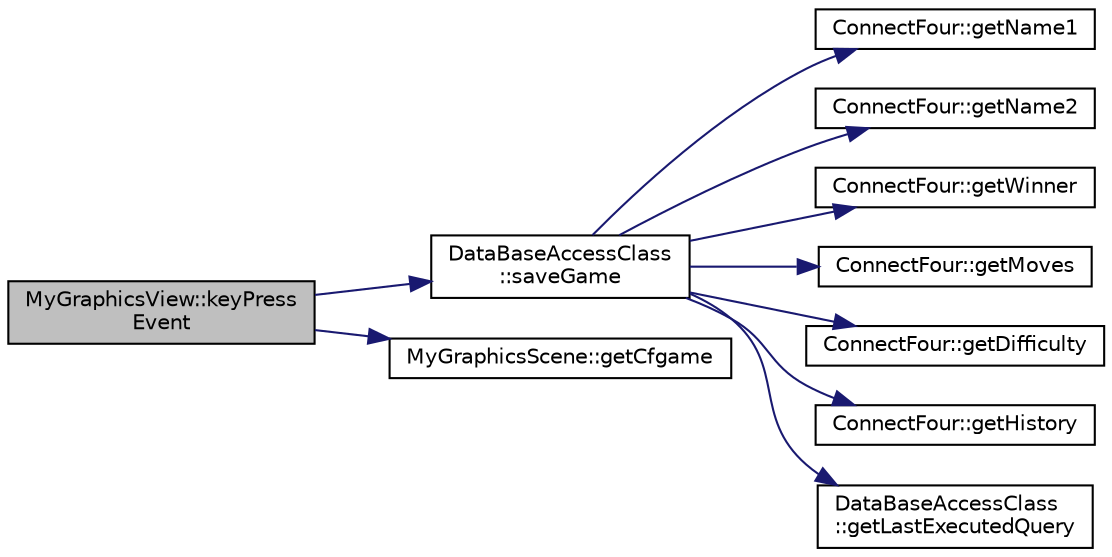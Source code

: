 digraph "MyGraphicsView::keyPressEvent"
{
  edge [fontname="Helvetica",fontsize="10",labelfontname="Helvetica",labelfontsize="10"];
  node [fontname="Helvetica",fontsize="10",shape=record];
  rankdir="LR";
  Node1 [label="MyGraphicsView::keyPress\lEvent",height=0.2,width=0.4,color="black", fillcolor="grey75", style="filled" fontcolor="black"];
  Node1 -> Node2 [color="midnightblue",fontsize="10",style="solid",fontname="Helvetica"];
  Node2 [label="DataBaseAccessClass\l::saveGame",height=0.2,width=0.4,color="black", fillcolor="white", style="filled",URL="$class_data_base_access_class.html#ac6944e91e73d748d54886921e10a8148",tooltip="Speichert eine Spielinstanz in der Datenbank ab "];
  Node2 -> Node3 [color="midnightblue",fontsize="10",style="solid",fontname="Helvetica"];
  Node3 [label="ConnectFour::getName1",height=0.2,width=0.4,color="black", fillcolor="white", style="filled",URL="$class_connect_four.html#a0fb31ff9df21241727dc89111a8237d1",tooltip="Liefert den Namen des ersten Spielers "];
  Node2 -> Node4 [color="midnightblue",fontsize="10",style="solid",fontname="Helvetica"];
  Node4 [label="ConnectFour::getName2",height=0.2,width=0.4,color="black", fillcolor="white", style="filled",URL="$class_connect_four.html#af1e622aabf4ab9c3e59f120453b4b00a",tooltip="Liefert den Namen des zweiten Spielers "];
  Node2 -> Node5 [color="midnightblue",fontsize="10",style="solid",fontname="Helvetica"];
  Node5 [label="ConnectFour::getWinner",height=0.2,width=0.4,color="black", fillcolor="white", style="filled",URL="$class_connect_four.html#a5b3cc0a97ca9722eb49266e651cdcf3b",tooltip="Liefert die Spielernummer des Siegers zurück "];
  Node2 -> Node6 [color="midnightblue",fontsize="10",style="solid",fontname="Helvetica"];
  Node6 [label="ConnectFour::getMoves",height=0.2,width=0.4,color="black", fillcolor="white", style="filled",URL="$class_connect_four.html#a88586e2245c07b08979f258bb24c9c17",tooltip="Liefert die Anzahl der bisherigen Züge zurück "];
  Node2 -> Node7 [color="midnightblue",fontsize="10",style="solid",fontname="Helvetica"];
  Node7 [label="ConnectFour::getDifficulty",height=0.2,width=0.4,color="black", fillcolor="white", style="filled",URL="$class_connect_four.html#a460f6063899b4e5a7e2171ab310a449b",tooltip="Feld für den gewählten Schwierigkeitsgrad. "];
  Node2 -> Node8 [color="midnightblue",fontsize="10",style="solid",fontname="Helvetica"];
  Node8 [label="ConnectFour::getHistory",height=0.2,width=0.4,color="black", fillcolor="white", style="filled",URL="$class_connect_four.html#aa47ee15206dfa8e942e28ec38428e507",tooltip="Liefert den Spielverlauf in Form einer Zeichenkette zurück. "];
  Node2 -> Node9 [color="midnightblue",fontsize="10",style="solid",fontname="Helvetica"];
  Node9 [label="DataBaseAccessClass\l::getLastExecutedQuery",height=0.2,width=0.4,color="black", fillcolor="white", style="filled",URL="$class_data_base_access_class.html#a65a96f9e828f32087bf52c1624f78724",tooltip="Liefert das zuletzt ausgeführte SQL im klartext zurück "];
  Node1 -> Node10 [color="midnightblue",fontsize="10",style="solid",fontname="Helvetica"];
  Node10 [label="MyGraphicsScene::getCfgame",height=0.2,width=0.4,color="black", fillcolor="white", style="filled",URL="$class_my_graphics_scene.html#a7883bc1ffdb2cf3834179de0d3f14843",tooltip="Liefert einen Zeiger auf die Instanz der Spielklasse "];
}
